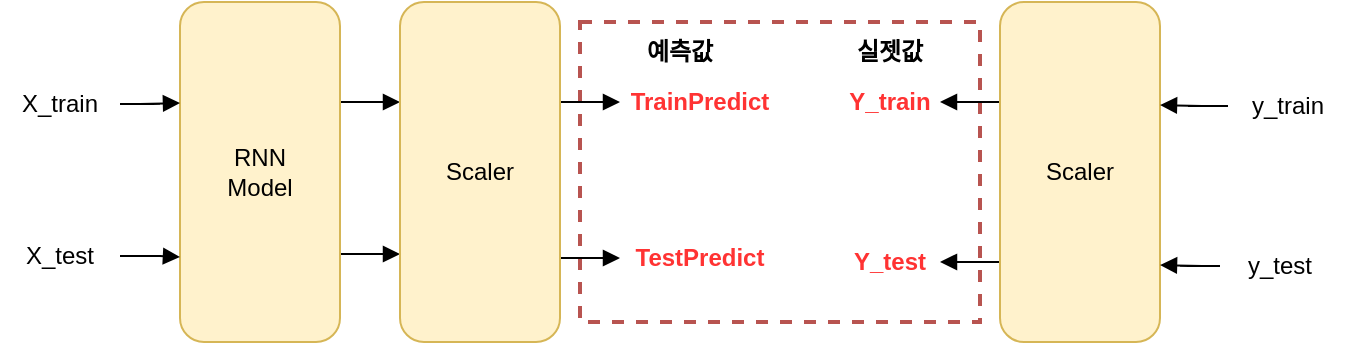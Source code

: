 <mxfile version="26.1.1">
  <diagram name="Page-1" id="7_wgq7BfEyc55jz5z7S5">
    <mxGraphModel dx="1114" dy="854" grid="1" gridSize="10" guides="1" tooltips="1" connect="1" arrows="1" fold="1" page="1" pageScale="1" pageWidth="827" pageHeight="1169" math="0" shadow="0">
      <root>
        <mxCell id="0" />
        <mxCell id="1" parent="0" />
        <mxCell id="uV9uIJ9_PrcV2sSuFoq1-25" value="" style="rounded=0;whiteSpace=wrap;html=1;fillColor=none;strokeColor=#b85450;strokeWidth=2;dashed=1;" vertex="1" parent="1">
          <mxGeometry x="300" y="130" width="200" height="150" as="geometry" />
        </mxCell>
        <mxCell id="uV9uIJ9_PrcV2sSuFoq1-15" style="edgeStyle=orthogonalEdgeStyle;rounded=0;orthogonalLoop=1;jettySize=auto;html=1;entryX=0;entryY=0.5;entryDx=0;entryDy=0;endArrow=block;endFill=1;" edge="1" parent="1">
          <mxGeometry relative="1" as="geometry">
            <mxPoint x="180" y="170" as="sourcePoint" />
            <mxPoint x="210" y="170" as="targetPoint" />
          </mxGeometry>
        </mxCell>
        <mxCell id="uV9uIJ9_PrcV2sSuFoq1-16" style="edgeStyle=orthogonalEdgeStyle;rounded=0;orthogonalLoop=1;jettySize=auto;html=1;entryX=0;entryY=0.5;entryDx=0;entryDy=0;endArrow=block;endFill=1;" edge="1" parent="1">
          <mxGeometry relative="1" as="geometry">
            <mxPoint x="180" y="246" as="sourcePoint" />
            <mxPoint x="210" y="246" as="targetPoint" />
          </mxGeometry>
        </mxCell>
        <mxCell id="uV9uIJ9_PrcV2sSuFoq1-1" value="RNN&lt;div&gt;Model&lt;/div&gt;" style="rounded=1;whiteSpace=wrap;html=1;fillColor=#fff2cc;strokeColor=#d6b656;" vertex="1" parent="1">
          <mxGeometry x="100" y="120" width="80" height="170" as="geometry" />
        </mxCell>
        <mxCell id="uV9uIJ9_PrcV2sSuFoq1-17" style="edgeStyle=orthogonalEdgeStyle;rounded=0;orthogonalLoop=1;jettySize=auto;html=1;entryX=0;entryY=0.5;entryDx=0;entryDy=0;endArrow=block;endFill=1;fontStyle=1;fontColor=#FF3333;" edge="1" parent="1" source="uV9uIJ9_PrcV2sSuFoq1-2" target="uV9uIJ9_PrcV2sSuFoq1-4">
          <mxGeometry relative="1" as="geometry">
            <Array as="points">
              <mxPoint x="300" y="170" />
              <mxPoint x="300" y="170" />
            </Array>
          </mxGeometry>
        </mxCell>
        <mxCell id="uV9uIJ9_PrcV2sSuFoq1-19" style="edgeStyle=orthogonalEdgeStyle;rounded=0;orthogonalLoop=1;jettySize=auto;html=1;endArrow=block;endFill=1;fontStyle=1;fontColor=#FF3333;" edge="1" parent="1" source="uV9uIJ9_PrcV2sSuFoq1-2" target="uV9uIJ9_PrcV2sSuFoq1-5">
          <mxGeometry relative="1" as="geometry">
            <Array as="points">
              <mxPoint x="300" y="248" />
              <mxPoint x="300" y="248" />
            </Array>
          </mxGeometry>
        </mxCell>
        <mxCell id="uV9uIJ9_PrcV2sSuFoq1-2" value="Scaler" style="rounded=1;whiteSpace=wrap;html=1;fillColor=#fff2cc;strokeColor=#d6b656;" vertex="1" parent="1">
          <mxGeometry x="210" y="120" width="80" height="170" as="geometry" />
        </mxCell>
        <mxCell id="uV9uIJ9_PrcV2sSuFoq1-23" style="edgeStyle=orthogonalEdgeStyle;rounded=0;orthogonalLoop=1;jettySize=auto;html=1;entryX=1;entryY=0.5;entryDx=0;entryDy=0;endArrow=block;endFill=1;" edge="1" parent="1" source="uV9uIJ9_PrcV2sSuFoq1-3" target="uV9uIJ9_PrcV2sSuFoq1-6">
          <mxGeometry relative="1" as="geometry">
            <Array as="points">
              <mxPoint x="500" y="170" />
              <mxPoint x="500" y="170" />
            </Array>
          </mxGeometry>
        </mxCell>
        <mxCell id="uV9uIJ9_PrcV2sSuFoq1-24" style="edgeStyle=orthogonalEdgeStyle;rounded=0;orthogonalLoop=1;jettySize=auto;html=1;entryX=1;entryY=0.5;entryDx=0;entryDy=0;endArrow=block;endFill=1;" edge="1" parent="1" source="uV9uIJ9_PrcV2sSuFoq1-3" target="uV9uIJ9_PrcV2sSuFoq1-7">
          <mxGeometry relative="1" as="geometry">
            <Array as="points">
              <mxPoint x="500" y="250" />
              <mxPoint x="500" y="250" />
            </Array>
          </mxGeometry>
        </mxCell>
        <mxCell id="uV9uIJ9_PrcV2sSuFoq1-3" value="Scaler" style="rounded=1;whiteSpace=wrap;html=1;fillColor=#fff2cc;strokeColor=#d6b656;" vertex="1" parent="1">
          <mxGeometry x="510" y="120" width="80" height="170" as="geometry" />
        </mxCell>
        <mxCell id="uV9uIJ9_PrcV2sSuFoq1-4" value="TrainPredict" style="text;html=1;align=center;verticalAlign=middle;whiteSpace=wrap;rounded=0;fontStyle=1;fontColor=#FF3333;" vertex="1" parent="1">
          <mxGeometry x="320" y="160" width="80" height="20" as="geometry" />
        </mxCell>
        <mxCell id="uV9uIJ9_PrcV2sSuFoq1-5" value="TestPredict" style="text;html=1;align=center;verticalAlign=middle;whiteSpace=wrap;rounded=0;fontStyle=1;fontColor=#FF3333;" vertex="1" parent="1">
          <mxGeometry x="320" y="238" width="80" height="20" as="geometry" />
        </mxCell>
        <mxCell id="uV9uIJ9_PrcV2sSuFoq1-6" value="Y_train" style="text;html=1;align=center;verticalAlign=middle;whiteSpace=wrap;rounded=0;fontStyle=1;fontColor=#FF3333;" vertex="1" parent="1">
          <mxGeometry x="430" y="160" width="50" height="20" as="geometry" />
        </mxCell>
        <mxCell id="uV9uIJ9_PrcV2sSuFoq1-7" value="Y_test" style="text;html=1;align=center;verticalAlign=middle;whiteSpace=wrap;rounded=0;fontStyle=1;fontColor=#FF3333;" vertex="1" parent="1">
          <mxGeometry x="430" y="240" width="50" height="20" as="geometry" />
        </mxCell>
        <mxCell id="uV9uIJ9_PrcV2sSuFoq1-13" style="edgeStyle=orthogonalEdgeStyle;rounded=0;orthogonalLoop=1;jettySize=auto;html=1;entryX=0;entryY=0.25;entryDx=0;entryDy=0;endArrow=block;endFill=1;" edge="1" parent="1" source="uV9uIJ9_PrcV2sSuFoq1-8">
          <mxGeometry relative="1" as="geometry">
            <mxPoint x="100" y="170.5" as="targetPoint" />
          </mxGeometry>
        </mxCell>
        <mxCell id="uV9uIJ9_PrcV2sSuFoq1-8" value="X_train" style="text;html=1;align=center;verticalAlign=middle;whiteSpace=wrap;rounded=0;" vertex="1" parent="1">
          <mxGeometry x="10" y="156" width="60" height="30" as="geometry" />
        </mxCell>
        <mxCell id="uV9uIJ9_PrcV2sSuFoq1-14" style="edgeStyle=orthogonalEdgeStyle;rounded=0;orthogonalLoop=1;jettySize=auto;html=1;entryX=0;entryY=0.75;entryDx=0;entryDy=0;endArrow=block;endFill=1;" edge="1" parent="1" source="uV9uIJ9_PrcV2sSuFoq1-9" target="uV9uIJ9_PrcV2sSuFoq1-1">
          <mxGeometry relative="1" as="geometry" />
        </mxCell>
        <mxCell id="uV9uIJ9_PrcV2sSuFoq1-9" value="X_test" style="text;html=1;align=center;verticalAlign=middle;whiteSpace=wrap;rounded=0;" vertex="1" parent="1">
          <mxGeometry x="10" y="232" width="60" height="30" as="geometry" />
        </mxCell>
        <mxCell id="uV9uIJ9_PrcV2sSuFoq1-20" style="edgeStyle=orthogonalEdgeStyle;rounded=0;orthogonalLoop=1;jettySize=auto;html=1;entryX=1;entryY=0.25;entryDx=0;entryDy=0;endArrow=block;endFill=1;" edge="1" parent="1" source="uV9uIJ9_PrcV2sSuFoq1-10">
          <mxGeometry relative="1" as="geometry">
            <mxPoint x="590" y="171.5" as="targetPoint" />
          </mxGeometry>
        </mxCell>
        <mxCell id="uV9uIJ9_PrcV2sSuFoq1-10" value="y_train" style="text;html=1;align=center;verticalAlign=middle;whiteSpace=wrap;rounded=0;" vertex="1" parent="1">
          <mxGeometry x="624" y="157" width="60" height="30" as="geometry" />
        </mxCell>
        <mxCell id="uV9uIJ9_PrcV2sSuFoq1-21" style="edgeStyle=orthogonalEdgeStyle;rounded=0;orthogonalLoop=1;jettySize=auto;html=1;entryX=1;entryY=0.75;entryDx=0;entryDy=0;endArrow=block;endFill=1;" edge="1" parent="1" source="uV9uIJ9_PrcV2sSuFoq1-11">
          <mxGeometry relative="1" as="geometry">
            <mxPoint x="590" y="251.5" as="targetPoint" />
          </mxGeometry>
        </mxCell>
        <mxCell id="uV9uIJ9_PrcV2sSuFoq1-11" value="y_test" style="text;html=1;align=center;verticalAlign=middle;whiteSpace=wrap;rounded=0;" vertex="1" parent="1">
          <mxGeometry x="620" y="237" width="60" height="30" as="geometry" />
        </mxCell>
        <mxCell id="uV9uIJ9_PrcV2sSuFoq1-26" value="예측값" style="text;html=1;align=center;verticalAlign=middle;whiteSpace=wrap;rounded=0;fontStyle=1" vertex="1" parent="1">
          <mxGeometry x="320" y="130" width="60" height="30" as="geometry" />
        </mxCell>
        <mxCell id="uV9uIJ9_PrcV2sSuFoq1-27" value="실젯값" style="text;html=1;align=center;verticalAlign=middle;whiteSpace=wrap;rounded=0;fontStyle=1" vertex="1" parent="1">
          <mxGeometry x="425" y="130" width="60" height="30" as="geometry" />
        </mxCell>
      </root>
    </mxGraphModel>
  </diagram>
</mxfile>
